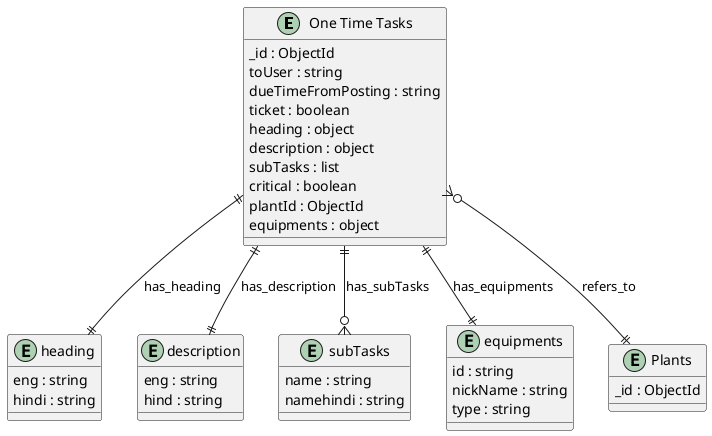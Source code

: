 @startuml One_Time_Tasks_Diagram

entity "One Time Tasks" as One_Time_Tasks {
  _id : ObjectId
  toUser : string
  dueTimeFromPosting : string
  ticket : boolean
  heading : object
  description : object
  subTasks : list
  critical : boolean
  plantId : ObjectId
  equipments : object
}

entity "heading" as heading {
  eng : string
  hindi : string
}

entity "description" as description {
  eng : string
  hind : string
}

entity "subTasks" as subTasks {
  name : string
  namehindi : string
}

entity "equipments" as equipments {
  id : string
  nickName : string
  type : string
}


' Shared Plant entity
entity "Plants" as Plants {
  _id : ObjectId
}

' Relationships
One_Time_Tasks ||--|| heading : has_heading
One_Time_Tasks ||--|| description : has_description
One_Time_Tasks ||--o{ subTasks : has_subTasks
One_Time_Tasks }o--|| Plants : refers_to
One_Time_Tasks ||--|| equipments : has_equipments
@enduml